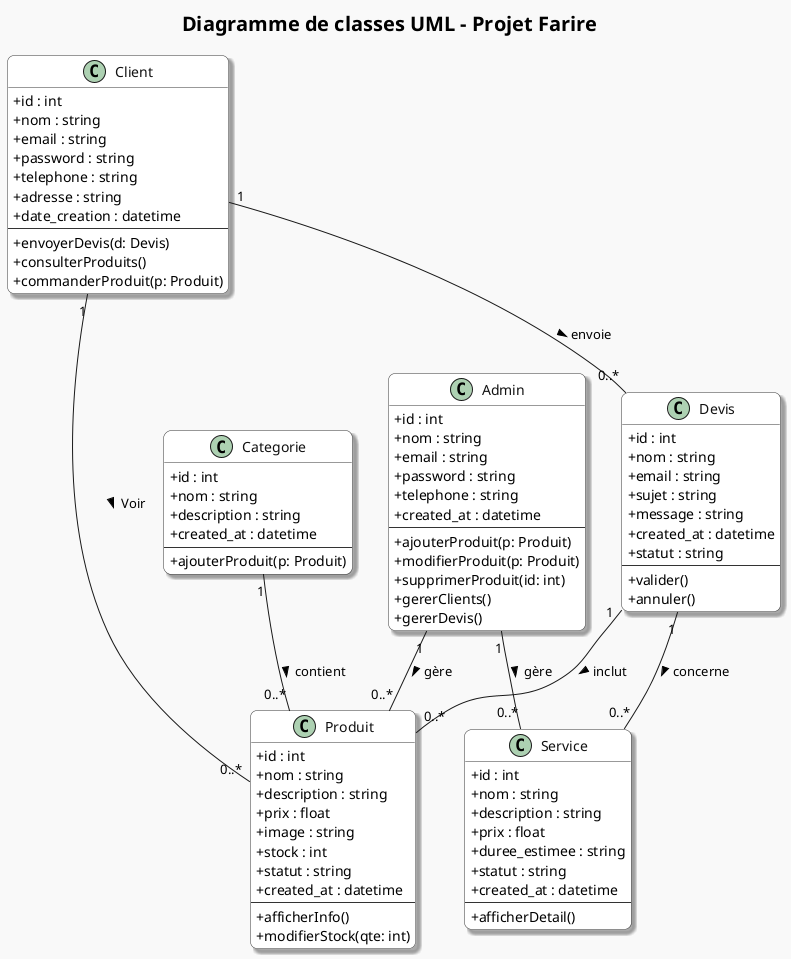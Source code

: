 @startuml
title Diagramme de classes UML - Projet Farire 

' =======================
' Classes principales
' =======================

class Admin {
    +id : int
    +nom : string
    +email : string
    +password : string
    +telephone : string
    +created_at : datetime
    --
    +ajouterProduit(p: Produit)
    +modifierProduit(p: Produit)
    +supprimerProduit(id: int)
    +gererClients()
    +gererDevis()
}

class Client {
    +id : int
    +nom : string
    +email : string
    +password : string
    +telephone : string
    +adresse : string
    +date_creation : datetime
    --
    +envoyerDevis(d: Devis)
    +consulterProduits()
    +commanderProduit(p: Produit)
}

class Categorie {
    +id : int
    +nom : string
    +description : string
    +created_at : datetime
    --
    +ajouterProduit(p: Produit)
}

class Produit {
    +id : int
    +nom : string
    +description : string
    +prix : float
    +image : string
    +stock : int
    +statut : string
    +created_at : datetime
    --
    +afficherInfo()
    +modifierStock(qte: int)
}

class Service {
    +id : int
    +nom : string
    +description : string
    +prix : float
    +duree_estimee : string
    +statut : string
    +created_at : datetime
    --
    +afficherDetail()
}

class Devis {
    +id : int
    +nom : string
    +email : string
    +sujet : string
    +message : string
    +created_at : datetime
    +statut : string
    --
    +valider()
    +annuler()
}

' =======================
' Relations entre classes
' =======================

' Une catégorie contient plusieurs produits
Categorie "1" -- "0..*" Produit : contient >

' Un admin peut gérer plusieurs produits et services
Admin "1" -- "0..*" Produit : gère >
Admin "1" -- "0..*" Service : gère >

' Un client peut envoyer plusieurs devis
Client "1" -- "0..*" Devis : envoie >

' Un client peut commander plusieurs produits
Client "1" -- "0..*" Produit : Voir >

' Un devis est lié à un ou plusieurs services
Devis "1" -- "0..*" Service : concerne >

' Un devis peut concerner des produits aussi
Devis "1" -- "0..*" Produit : inclut >

' =======================
' Styles visuels
' =======================
skinparam classAttributeIconSize 0
skinparam backgroundColor #F9F9F9
skinparam classBackgroundColor #FFF
skinparam classBorderColor #333
skinparam arrowColor #666
skinparam classFontColor #111
skinparam titleFontSize 20
skinparam classFontSize 14
skinparam roundcorner 15
skinparam shadowing true

@enduml
